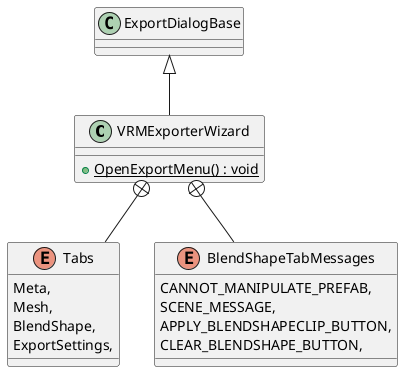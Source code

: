 @startuml
class VRMExporterWizard {
    + {static} OpenExportMenu() : void
}
enum Tabs {
    Meta,
    Mesh,
    BlendShape,
    ExportSettings,
}
enum BlendShapeTabMessages {
    CANNOT_MANIPULATE_PREFAB,
    SCENE_MESSAGE,
    APPLY_BLENDSHAPECLIP_BUTTON,
    CLEAR_BLENDSHAPE_BUTTON,
}
ExportDialogBase <|-- VRMExporterWizard
VRMExporterWizard +-- Tabs
VRMExporterWizard +-- BlendShapeTabMessages
@enduml
